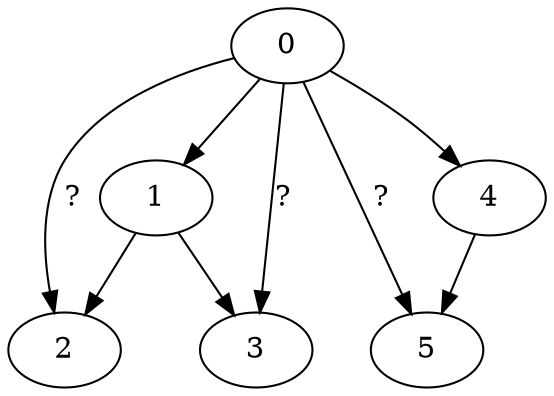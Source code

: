 digraph G {0 -> 1 ;0 -> 2 [label="?"];0 -> 3 [label="?"];0 -> 5 [label="?"];1 -> 2 ;1 -> 3 ;4 -> 5;0 -> 4}